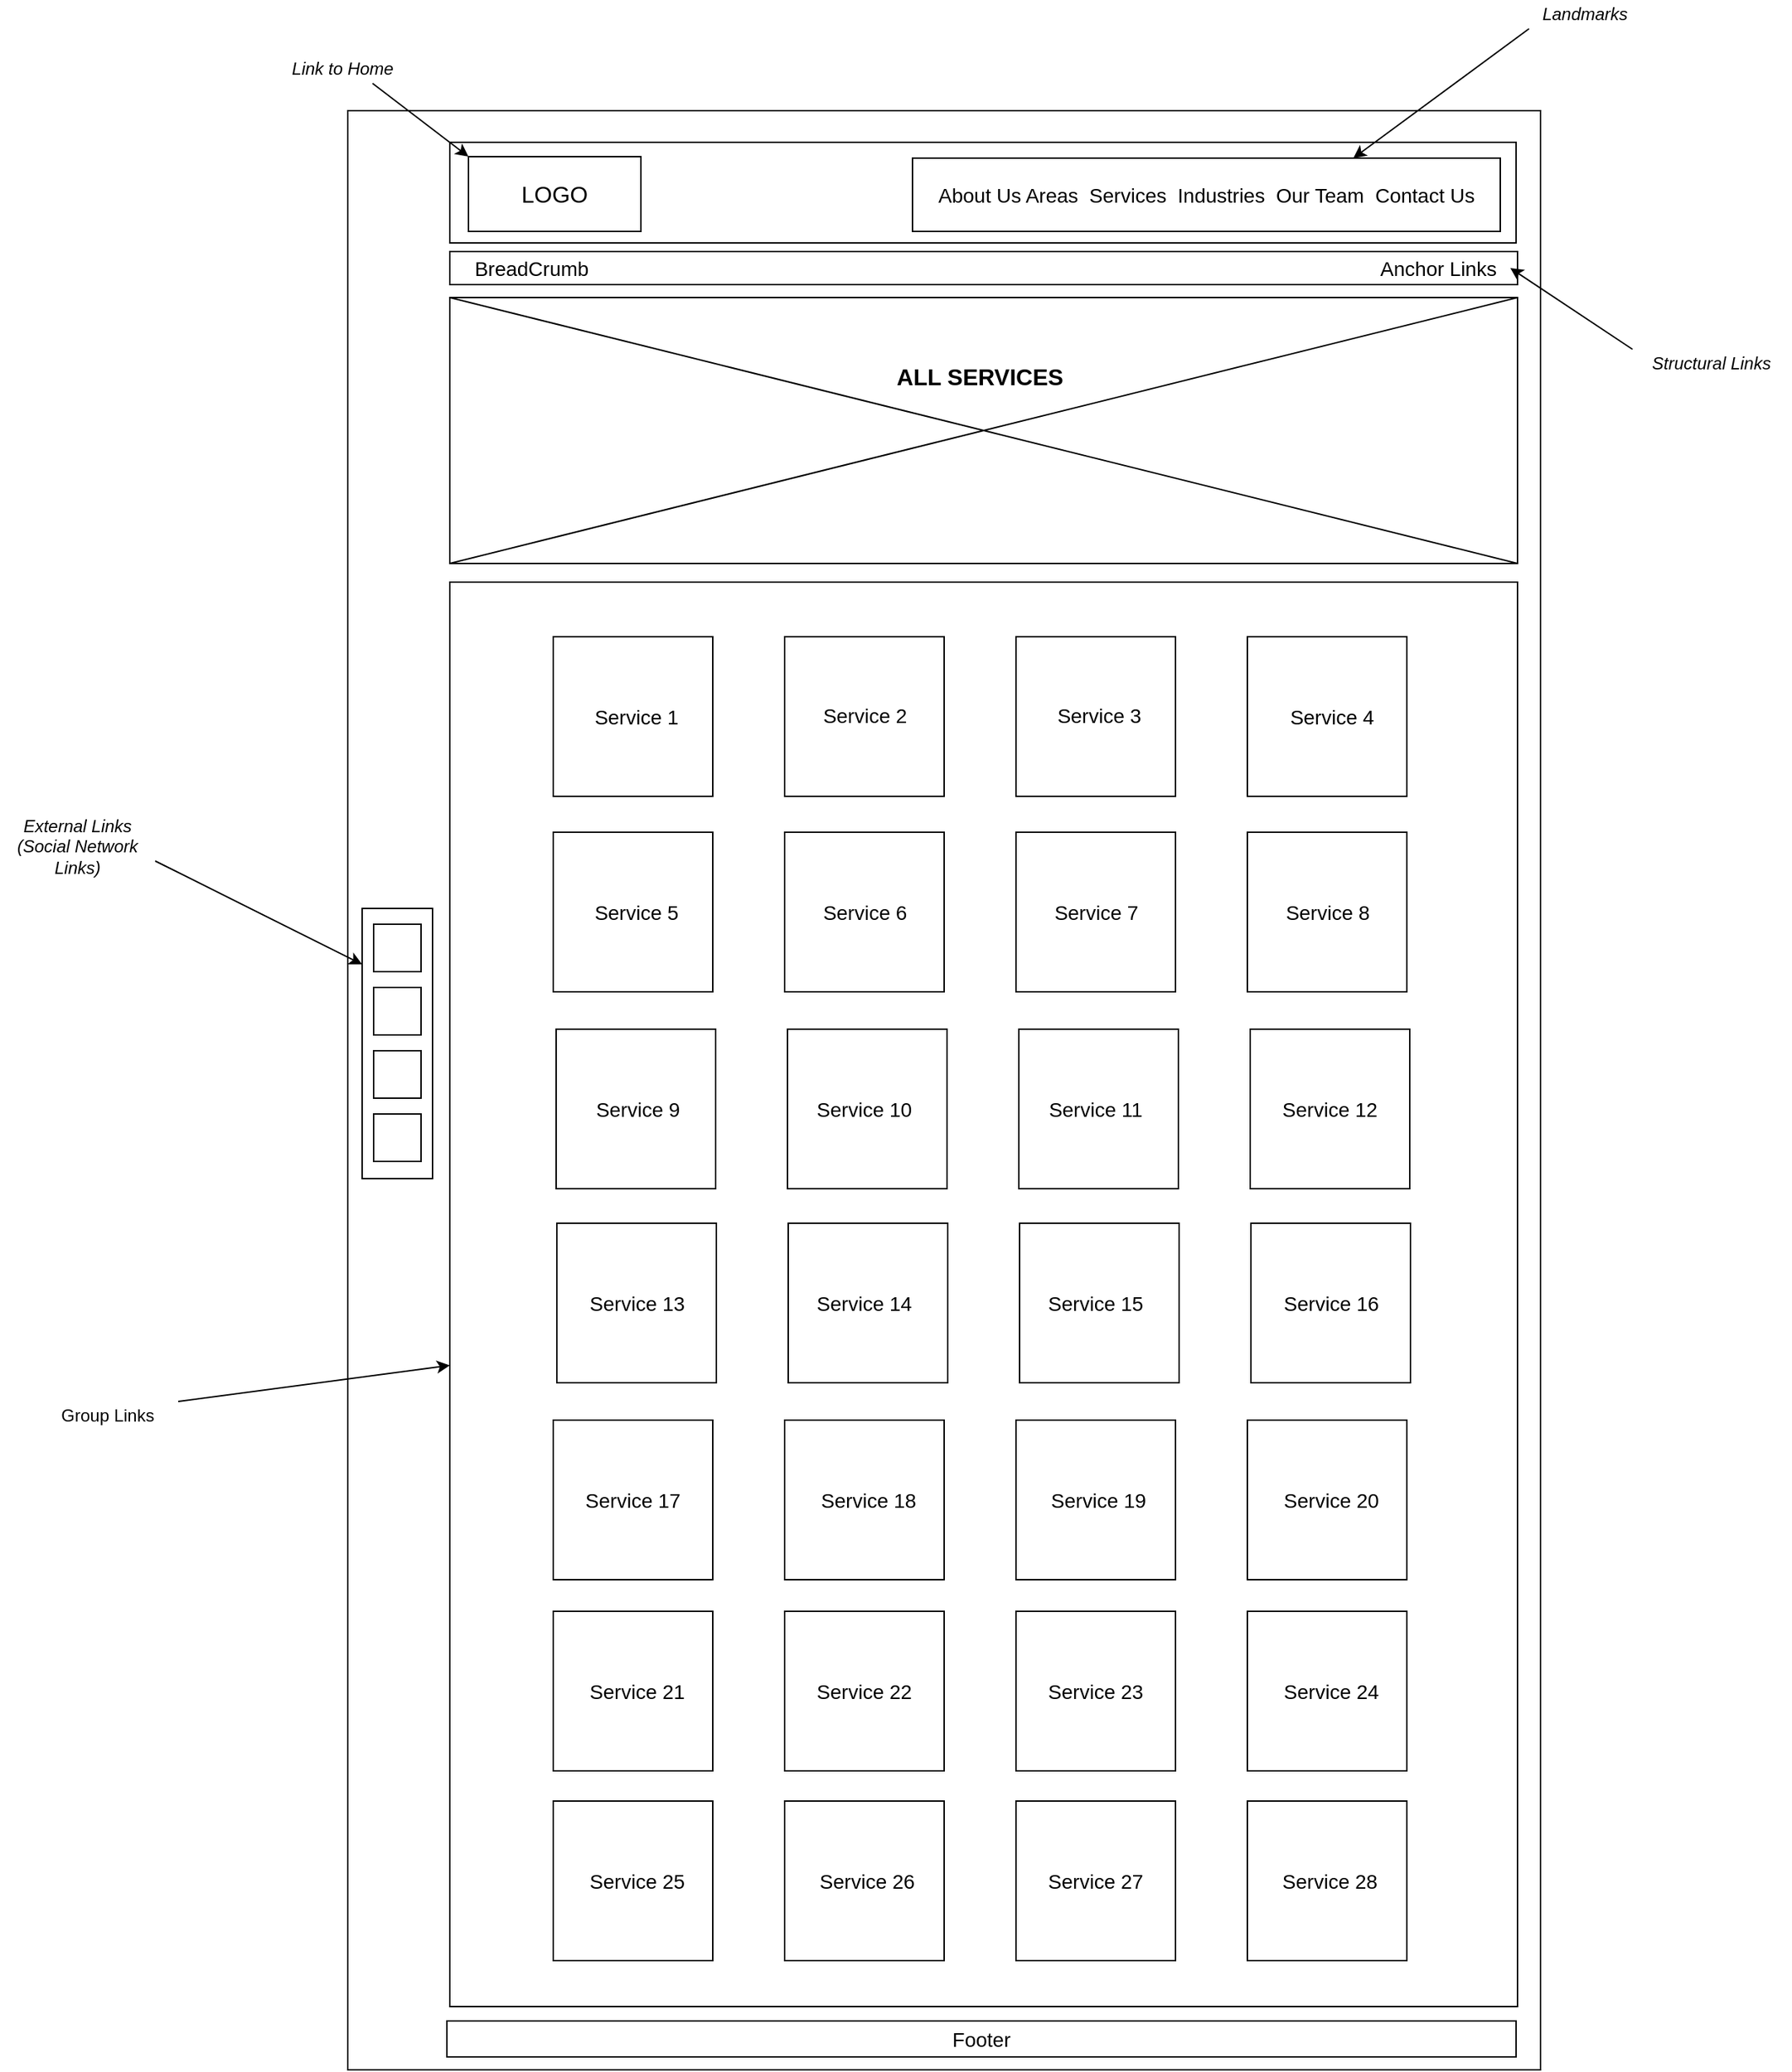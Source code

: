 <mxfile version="14.8.5" type="device"><diagram id="a87UVaZ-Os5_UeMNdmMl" name="Page-1"><mxGraphModel dx="1750" dy="1097" grid="0" gridSize="10" guides="1" tooltips="1" connect="1" arrows="1" fold="1" page="0" pageScale="1" pageWidth="850" pageHeight="1100" math="0" shadow="0"><root><mxCell id="0"/><mxCell id="1" parent="0"/><mxCell id="JYEP-GPGzD1MRdvZy-1S-18" value="" style="rounded=0;whiteSpace=wrap;html=1;fillColor=none;" parent="1" vertex="1"><mxGeometry x="14" y="-75" width="830" height="1363" as="geometry"/></mxCell><mxCell id="JYEP-GPGzD1MRdvZy-1S-19" value="" style="rounded=0;whiteSpace=wrap;html=1;fillColor=none;" parent="1" vertex="1"><mxGeometry x="85" y="-53" width="742" height="70" as="geometry"/></mxCell><mxCell id="JYEP-GPGzD1MRdvZy-1S-20" value="&lt;font style=&quot;font-size: 16px&quot;&gt;LOGO&lt;/font&gt;" style="rounded=0;whiteSpace=wrap;html=1;fillColor=none;" parent="1" vertex="1"><mxGeometry x="98" y="-43" width="120" height="52" as="geometry"/></mxCell><mxCell id="JYEP-GPGzD1MRdvZy-1S-21" value="" style="rounded=0;whiteSpace=wrap;html=1;strokeColor=#000000;fillColor=none;" parent="1" vertex="1"><mxGeometry x="407" y="-42" width="409" height="51" as="geometry"/></mxCell><mxCell id="JYEP-GPGzD1MRdvZy-1S-22" value="&lt;font style=&quot;font-size: 14px&quot;&gt;About Us Areas&amp;nbsp; Services&amp;nbsp; Industries&amp;nbsp; &lt;/font&gt;&lt;font style=&quot;font-size: 14px&quot;&gt;Our Team&amp;nbsp; Contact Us&lt;/font&gt;" style="text;html=1;strokeColor=none;fillColor=none;align=left;verticalAlign=middle;whiteSpace=wrap;rounded=0;" parent="1" vertex="1"><mxGeometry x="423" y="-26.5" width="379" height="20" as="geometry"/></mxCell><mxCell id="JYEP-GPGzD1MRdvZy-1S-23" value="&lt;i&gt;Landmarks&lt;/i&gt;" style="text;html=1;strokeColor=none;fillColor=none;align=center;verticalAlign=middle;whiteSpace=wrap;rounded=0;" parent="1" vertex="1"><mxGeometry x="836" y="-152" width="78" height="20" as="geometry"/></mxCell><mxCell id="JYEP-GPGzD1MRdvZy-1S-24" value="" style="endArrow=classic;html=1;entryX=0.75;entryY=0;entryDx=0;entryDy=0;exitX=0;exitY=1;exitDx=0;exitDy=0;" parent="1" source="JYEP-GPGzD1MRdvZy-1S-23" target="JYEP-GPGzD1MRdvZy-1S-21" edge="1"><mxGeometry width="50" height="50" relative="1" as="geometry"><mxPoint x="879" y="-68" as="sourcePoint"/><mxPoint x="929" y="-118" as="targetPoint"/></mxGeometry></mxCell><mxCell id="JYEP-GPGzD1MRdvZy-1S-25" value="" style="endArrow=classic;html=1;entryX=0;entryY=0;entryDx=0;entryDy=0;exitX=0.75;exitY=1;exitDx=0;exitDy=0;" parent="1" source="JYEP-GPGzD1MRdvZy-1S-26" target="JYEP-GPGzD1MRdvZy-1S-20" edge="1"><mxGeometry width="50" height="50" relative="1" as="geometry"><mxPoint x="18" y="-91.0" as="sourcePoint"/><mxPoint x="68" y="-141" as="targetPoint"/></mxGeometry></mxCell><mxCell id="JYEP-GPGzD1MRdvZy-1S-26" value="&lt;i&gt;Link to Home&lt;/i&gt;" style="text;html=1;strokeColor=none;fillColor=none;align=center;verticalAlign=middle;whiteSpace=wrap;rounded=0;" parent="1" vertex="1"><mxGeometry x="-31" y="-114" width="83" height="20" as="geometry"/></mxCell><mxCell id="JYEP-GPGzD1MRdvZy-1S-27" value="" style="rounded=0;whiteSpace=wrap;html=1;fillColor=none;strokeColor=#000000;" parent="1" vertex="1"><mxGeometry x="85" y="23" width="743" height="23" as="geometry"/></mxCell><mxCell id="JYEP-GPGzD1MRdvZy-1S-28" value="&lt;font style=&quot;font-size: 14px&quot;&gt;Anchor Links&lt;/font&gt;" style="text;html=1;strokeColor=none;fillColor=none;align=center;verticalAlign=middle;whiteSpace=wrap;rounded=0;" parent="1" vertex="1"><mxGeometry x="723" y="26.5" width="100" height="16" as="geometry"/></mxCell><mxCell id="JYEP-GPGzD1MRdvZy-1S-29" value="&lt;i&gt;Structural Links&lt;/i&gt;" style="text;html=1;strokeColor=none;fillColor=none;align=center;verticalAlign=middle;whiteSpace=wrap;rounded=0;" parent="1" vertex="1"><mxGeometry x="908" y="91" width="110" height="20" as="geometry"/></mxCell><mxCell id="JYEP-GPGzD1MRdvZy-1S-30" value="" style="endArrow=classic;html=1;entryX=1;entryY=0.5;entryDx=0;entryDy=0;exitX=0;exitY=0;exitDx=0;exitDy=0;" parent="1" source="JYEP-GPGzD1MRdvZy-1S-29" target="JYEP-GPGzD1MRdvZy-1S-28" edge="1"><mxGeometry width="50" height="50" relative="1" as="geometry"><mxPoint x="-22" y="32.0" as="sourcePoint"/><mxPoint x="28" y="-18" as="targetPoint"/></mxGeometry></mxCell><mxCell id="JYEP-GPGzD1MRdvZy-1S-31" value="" style="rounded=0;whiteSpace=wrap;html=1;fillColor=none;strokeColor=#000000;" parent="1" vertex="1"><mxGeometry x="85" y="55" width="743" height="185" as="geometry"/></mxCell><mxCell id="JYEP-GPGzD1MRdvZy-1S-32" value="" style="endArrow=none;html=1;entryX=0;entryY=0;entryDx=0;entryDy=0;exitX=1;exitY=1;exitDx=0;exitDy=0;" parent="1" source="JYEP-GPGzD1MRdvZy-1S-31" target="JYEP-GPGzD1MRdvZy-1S-31" edge="1"><mxGeometry width="50" height="50" relative="1" as="geometry"><mxPoint x="494" y="106" as="sourcePoint"/><mxPoint x="544" y="56" as="targetPoint"/></mxGeometry></mxCell><mxCell id="JYEP-GPGzD1MRdvZy-1S-33" value="" style="endArrow=none;html=1;entryX=1;entryY=0;entryDx=0;entryDy=0;exitX=0;exitY=1;exitDx=0;exitDy=0;" parent="1" source="JYEP-GPGzD1MRdvZy-1S-31" target="JYEP-GPGzD1MRdvZy-1S-31" edge="1"><mxGeometry width="50" height="50" relative="1" as="geometry"><mxPoint x="494" y="106" as="sourcePoint"/><mxPoint x="544" y="56" as="targetPoint"/></mxGeometry></mxCell><mxCell id="JYEP-GPGzD1MRdvZy-1S-34" value="&lt;b&gt;&lt;font style=&quot;font-size: 16px&quot;&gt;ALL SERVICES&lt;br&gt;&lt;/font&gt;&lt;/b&gt;" style="text;html=1;strokeColor=none;fillColor=none;align=center;verticalAlign=middle;whiteSpace=wrap;rounded=0;" parent="1" vertex="1"><mxGeometry x="388" y="100" width="132" height="20" as="geometry"/></mxCell><mxCell id="JYEP-GPGzD1MRdvZy-1S-53" value="&lt;font style=&quot;font-size: 14px&quot;&gt;Footer&lt;/font&gt;" style="rounded=0;whiteSpace=wrap;html=1;strokeColor=#000000;fillColor=none;" parent="1" vertex="1"><mxGeometry x="83" y="1254" width="744" height="25" as="geometry"/></mxCell><mxCell id="JYEP-GPGzD1MRdvZy-1S-54" value="" style="rounded=0;whiteSpace=wrap;html=1;strokeColor=#000000;fillColor=none;" parent="1" vertex="1"><mxGeometry x="24" y="480" width="49" height="188" as="geometry"/></mxCell><mxCell id="JYEP-GPGzD1MRdvZy-1S-55" value="" style="whiteSpace=wrap;html=1;aspect=fixed;strokeColor=#000000;fillColor=none;" parent="1" vertex="1"><mxGeometry x="32" y="491" width="33" height="33" as="geometry"/></mxCell><mxCell id="JYEP-GPGzD1MRdvZy-1S-56" value="" style="whiteSpace=wrap;html=1;aspect=fixed;strokeColor=#000000;fillColor=none;" parent="1" vertex="1"><mxGeometry x="32" y="535" width="33" height="33" as="geometry"/></mxCell><mxCell id="JYEP-GPGzD1MRdvZy-1S-57" value="" style="whiteSpace=wrap;html=1;aspect=fixed;strokeColor=#000000;fillColor=none;" parent="1" vertex="1"><mxGeometry x="32" y="579" width="33" height="33" as="geometry"/></mxCell><mxCell id="JYEP-GPGzD1MRdvZy-1S-58" value="" style="whiteSpace=wrap;html=1;aspect=fixed;strokeColor=#000000;fillColor=none;" parent="1" vertex="1"><mxGeometry x="32" y="623" width="33" height="33" as="geometry"/></mxCell><mxCell id="JYEP-GPGzD1MRdvZy-1S-59" value="&lt;i&gt;External Links (Social Network Links)&lt;/i&gt;" style="text;html=1;strokeColor=none;fillColor=none;align=center;verticalAlign=middle;whiteSpace=wrap;rounded=0;" parent="1" vertex="1"><mxGeometry x="-228" y="427" width="108" height="20" as="geometry"/></mxCell><mxCell id="JYEP-GPGzD1MRdvZy-1S-60" value="" style="endArrow=classic;html=1;entryX=0;entryY=0.207;entryDx=0;entryDy=0;entryPerimeter=0;exitX=1;exitY=1;exitDx=0;exitDy=0;" parent="1" source="JYEP-GPGzD1MRdvZy-1S-59" target="JYEP-GPGzD1MRdvZy-1S-54" edge="1"><mxGeometry width="50" height="50" relative="1" as="geometry"><mxPoint x="-111" y="602.0" as="sourcePoint"/><mxPoint x="-61" y="552" as="targetPoint"/></mxGeometry></mxCell><mxCell id="JYEP-GPGzD1MRdvZy-1S-61" value="Group Links" style="text;html=1;strokeColor=none;fillColor=none;align=center;verticalAlign=middle;whiteSpace=wrap;rounded=0;" parent="1" vertex="1"><mxGeometry x="-202" y="823" width="98" height="20" as="geometry"/></mxCell><mxCell id="JYEP-GPGzD1MRdvZy-1S-70" value="" style="whiteSpace=wrap;html=1;aspect=fixed;" parent="1" vertex="1"><mxGeometry x="157" y="291" width="111" height="111" as="geometry"/></mxCell><mxCell id="JYEP-GPGzD1MRdvZy-1S-71" value="" style="whiteSpace=wrap;html=1;aspect=fixed;" parent="1" vertex="1"><mxGeometry x="318" y="291" width="111" height="111" as="geometry"/></mxCell><mxCell id="JYEP-GPGzD1MRdvZy-1S-72" value="" style="whiteSpace=wrap;html=1;aspect=fixed;" parent="1" vertex="1"><mxGeometry x="479" y="291" width="111" height="111" as="geometry"/></mxCell><mxCell id="JYEP-GPGzD1MRdvZy-1S-73" value="" style="whiteSpace=wrap;html=1;aspect=fixed;" parent="1" vertex="1"><mxGeometry x="640" y="291" width="111" height="111" as="geometry"/></mxCell><mxCell id="JYEP-GPGzD1MRdvZy-1S-75" value="" style="whiteSpace=wrap;html=1;aspect=fixed;" parent="1" vertex="1"><mxGeometry x="157" y="427" width="111" height="111" as="geometry"/></mxCell><mxCell id="JYEP-GPGzD1MRdvZy-1S-76" value="" style="whiteSpace=wrap;html=1;aspect=fixed;" parent="1" vertex="1"><mxGeometry x="318" y="427" width="111" height="111" as="geometry"/></mxCell><mxCell id="JYEP-GPGzD1MRdvZy-1S-77" value="" style="whiteSpace=wrap;html=1;aspect=fixed;" parent="1" vertex="1"><mxGeometry x="479" y="427" width="111" height="111" as="geometry"/></mxCell><mxCell id="JYEP-GPGzD1MRdvZy-1S-78" value="" style="whiteSpace=wrap;html=1;aspect=fixed;" parent="1" vertex="1"><mxGeometry x="640" y="427" width="111" height="111" as="geometry"/></mxCell><mxCell id="JYEP-GPGzD1MRdvZy-1S-79" value="" style="whiteSpace=wrap;html=1;aspect=fixed;" parent="1" vertex="1"><mxGeometry x="159" y="564" width="111" height="111" as="geometry"/></mxCell><mxCell id="JYEP-GPGzD1MRdvZy-1S-80" value="" style="whiteSpace=wrap;html=1;aspect=fixed;" parent="1" vertex="1"><mxGeometry x="320" y="564" width="111" height="111" as="geometry"/></mxCell><mxCell id="JYEP-GPGzD1MRdvZy-1S-81" value="" style="whiteSpace=wrap;html=1;aspect=fixed;" parent="1" vertex="1"><mxGeometry x="481" y="564" width="111" height="111" as="geometry"/></mxCell><mxCell id="JYEP-GPGzD1MRdvZy-1S-82" value="" style="whiteSpace=wrap;html=1;aspect=fixed;" parent="1" vertex="1"><mxGeometry x="642" y="564" width="111" height="111" as="geometry"/></mxCell><mxCell id="JYEP-GPGzD1MRdvZy-1S-83" value="" style="whiteSpace=wrap;html=1;aspect=fixed;" parent="1" vertex="1"><mxGeometry x="159.5" y="699" width="111" height="111" as="geometry"/></mxCell><mxCell id="JYEP-GPGzD1MRdvZy-1S-84" value="" style="whiteSpace=wrap;html=1;aspect=fixed;" parent="1" vertex="1"><mxGeometry x="320.5" y="699" width="111" height="111" as="geometry"/></mxCell><mxCell id="JYEP-GPGzD1MRdvZy-1S-85" value="" style="whiteSpace=wrap;html=1;aspect=fixed;" parent="1" vertex="1"><mxGeometry x="481.5" y="699" width="111" height="111" as="geometry"/></mxCell><mxCell id="JYEP-GPGzD1MRdvZy-1S-86" value="" style="whiteSpace=wrap;html=1;aspect=fixed;" parent="1" vertex="1"><mxGeometry x="642.5" y="699" width="111" height="111" as="geometry"/></mxCell><mxCell id="JYEP-GPGzD1MRdvZy-1S-87" value="" style="whiteSpace=wrap;html=1;aspect=fixed;" parent="1" vertex="1"><mxGeometry x="157" y="836" width="111" height="111" as="geometry"/></mxCell><mxCell id="JYEP-GPGzD1MRdvZy-1S-88" value="" style="whiteSpace=wrap;html=1;aspect=fixed;" parent="1" vertex="1"><mxGeometry x="318" y="836" width="111" height="111" as="geometry"/></mxCell><mxCell id="JYEP-GPGzD1MRdvZy-1S-89" value="" style="whiteSpace=wrap;html=1;aspect=fixed;" parent="1" vertex="1"><mxGeometry x="479" y="836" width="111" height="111" as="geometry"/></mxCell><mxCell id="JYEP-GPGzD1MRdvZy-1S-90" value="" style="whiteSpace=wrap;html=1;aspect=fixed;" parent="1" vertex="1"><mxGeometry x="640" y="836" width="111" height="111" as="geometry"/></mxCell><mxCell id="JYEP-GPGzD1MRdvZy-1S-91" value="" style="whiteSpace=wrap;html=1;aspect=fixed;" parent="1" vertex="1"><mxGeometry x="157" y="969" width="111" height="111" as="geometry"/></mxCell><mxCell id="JYEP-GPGzD1MRdvZy-1S-92" value="" style="whiteSpace=wrap;html=1;aspect=fixed;" parent="1" vertex="1"><mxGeometry x="318" y="969" width="111" height="111" as="geometry"/></mxCell><mxCell id="JYEP-GPGzD1MRdvZy-1S-93" value="" style="whiteSpace=wrap;html=1;aspect=fixed;" parent="1" vertex="1"><mxGeometry x="479" y="969" width="111" height="111" as="geometry"/></mxCell><mxCell id="JYEP-GPGzD1MRdvZy-1S-94" value="" style="whiteSpace=wrap;html=1;aspect=fixed;" parent="1" vertex="1"><mxGeometry x="640" y="969" width="111" height="111" as="geometry"/></mxCell><mxCell id="JYEP-GPGzD1MRdvZy-1S-95" value="" style="whiteSpace=wrap;html=1;aspect=fixed;" parent="1" vertex="1"><mxGeometry x="157" y="1101" width="111" height="111" as="geometry"/></mxCell><mxCell id="JYEP-GPGzD1MRdvZy-1S-96" value="" style="whiteSpace=wrap;html=1;aspect=fixed;" parent="1" vertex="1"><mxGeometry x="318" y="1101" width="111" height="111" as="geometry"/></mxCell><mxCell id="JYEP-GPGzD1MRdvZy-1S-97" value="" style="whiteSpace=wrap;html=1;aspect=fixed;" parent="1" vertex="1"><mxGeometry x="479" y="1101" width="111" height="111" as="geometry"/></mxCell><mxCell id="JYEP-GPGzD1MRdvZy-1S-98" value="" style="whiteSpace=wrap;html=1;aspect=fixed;" parent="1" vertex="1"><mxGeometry x="640" y="1101" width="111" height="111" as="geometry"/></mxCell><mxCell id="JYEP-GPGzD1MRdvZy-1S-99" value="" style="rounded=0;whiteSpace=wrap;html=1;fillColor=none;" parent="1" vertex="1"><mxGeometry x="85" y="253" width="743" height="991" as="geometry"/></mxCell><mxCell id="JYEP-GPGzD1MRdvZy-1S-101" value="&lt;font style=&quot;font-size: 14px&quot;&gt;Service 1&lt;/font&gt;" style="text;html=1;strokeColor=none;fillColor=none;align=center;verticalAlign=middle;whiteSpace=wrap;rounded=0;" parent="1" vertex="1"><mxGeometry x="181.75" y="336.5" width="65.5" height="20" as="geometry"/></mxCell><mxCell id="JYEP-GPGzD1MRdvZy-1S-103" value="&lt;font style=&quot;font-size: 14px&quot;&gt;Service 2&lt;br&gt;&lt;/font&gt;" style="text;html=1;strokeColor=none;fillColor=none;align=center;verticalAlign=middle;whiteSpace=wrap;rounded=0;" parent="1" vertex="1"><mxGeometry x="341" y="336" width="65.5" height="20" as="geometry"/></mxCell><mxCell id="JYEP-GPGzD1MRdvZy-1S-104" value="&lt;font style=&quot;font-size: 14px&quot;&gt;Service 3&lt;br&gt;&lt;/font&gt;" style="text;html=1;strokeColor=none;fillColor=none;align=center;verticalAlign=middle;whiteSpace=wrap;rounded=0;" parent="1" vertex="1"><mxGeometry x="504.25" y="336" width="65.5" height="20" as="geometry"/></mxCell><mxCell id="JYEP-GPGzD1MRdvZy-1S-105" value="&lt;font style=&quot;font-size: 14px&quot;&gt;Service 4&lt;br&gt;&lt;/font&gt;" style="text;html=1;strokeColor=none;fillColor=none;align=center;verticalAlign=middle;whiteSpace=wrap;rounded=0;" parent="1" vertex="1"><mxGeometry x="666" y="337" width="65.5" height="20" as="geometry"/></mxCell><mxCell id="JYEP-GPGzD1MRdvZy-1S-106" value="&lt;font style=&quot;font-size: 14px&quot;&gt;Service 5&lt;br&gt;&lt;/font&gt;" style="text;html=1;strokeColor=none;fillColor=none;align=center;verticalAlign=middle;whiteSpace=wrap;rounded=0;" parent="1" vertex="1"><mxGeometry x="181.75" y="472.5" width="65.5" height="20" as="geometry"/></mxCell><mxCell id="JYEP-GPGzD1MRdvZy-1S-108" value="&lt;font style=&quot;font-size: 14px&quot;&gt;Service 6&lt;br&gt;&lt;/font&gt;" style="text;html=1;strokeColor=none;fillColor=none;align=center;verticalAlign=middle;whiteSpace=wrap;rounded=0;" parent="1" vertex="1"><mxGeometry x="341" y="473" width="65.5" height="20" as="geometry"/></mxCell><mxCell id="JYEP-GPGzD1MRdvZy-1S-109" value="&lt;font style=&quot;font-size: 14px&quot;&gt;Service 7&lt;br&gt;&lt;/font&gt;" style="text;html=1;strokeColor=none;fillColor=none;align=center;verticalAlign=middle;whiteSpace=wrap;rounded=0;" parent="1" vertex="1"><mxGeometry x="502" y="473" width="65.5" height="20" as="geometry"/></mxCell><mxCell id="JYEP-GPGzD1MRdvZy-1S-110" value="&lt;font style=&quot;font-size: 14px&quot;&gt;Service 8&lt;br&gt;&lt;/font&gt;" style="text;html=1;strokeColor=none;fillColor=none;align=center;verticalAlign=middle;whiteSpace=wrap;rounded=0;" parent="1" vertex="1"><mxGeometry x="663" y="473" width="65.5" height="20" as="geometry"/></mxCell><mxCell id="JYEP-GPGzD1MRdvZy-1S-111" value="&lt;font style=&quot;font-size: 14px&quot;&gt;Service 9&lt;br&gt;&lt;/font&gt;" style="text;html=1;strokeColor=none;fillColor=none;align=center;verticalAlign=middle;whiteSpace=wrap;rounded=0;" parent="1" vertex="1"><mxGeometry x="183" y="610" width="65.5" height="20" as="geometry"/></mxCell><mxCell id="JYEP-GPGzD1MRdvZy-1S-112" value="&lt;font style=&quot;font-size: 14px&quot;&gt;Service 10&lt;br&gt;&lt;/font&gt;" style="text;html=1;strokeColor=none;fillColor=none;align=center;verticalAlign=middle;whiteSpace=wrap;rounded=0;" parent="1" vertex="1"><mxGeometry x="337" y="610" width="73" height="20" as="geometry"/></mxCell><mxCell id="JYEP-GPGzD1MRdvZy-1S-114" value="&lt;div&gt;&lt;font style=&quot;font-size: 14px&quot;&gt;Service 11&lt;/font&gt;&lt;/div&gt;" style="text;html=1;strokeColor=none;fillColor=none;align=center;verticalAlign=middle;whiteSpace=wrap;rounded=0;" parent="1" vertex="1"><mxGeometry x="498" y="610" width="73" height="20" as="geometry"/></mxCell><mxCell id="JYEP-GPGzD1MRdvZy-1S-115" value="&lt;font style=&quot;font-size: 14px&quot;&gt;Service 12&lt;/font&gt;" style="text;html=1;strokeColor=none;fillColor=none;align=center;verticalAlign=middle;whiteSpace=wrap;rounded=0;" parent="1" vertex="1"><mxGeometry x="661" y="610" width="73" height="20" as="geometry"/></mxCell><mxCell id="JYEP-GPGzD1MRdvZy-1S-116" value="&lt;font style=&quot;font-size: 14px&quot;&gt;Service 13&lt;/font&gt;" style="text;html=1;strokeColor=none;fillColor=none;align=center;verticalAlign=middle;whiteSpace=wrap;rounded=0;" parent="1" vertex="1"><mxGeometry x="179" y="745" width="73" height="20" as="geometry"/></mxCell><mxCell id="JYEP-GPGzD1MRdvZy-1S-117" value="&lt;font style=&quot;font-size: 14px&quot;&gt;Service 14&lt;/font&gt;" style="text;html=1;strokeColor=none;fillColor=none;align=center;verticalAlign=middle;whiteSpace=wrap;rounded=0;" parent="1" vertex="1"><mxGeometry x="337" y="745" width="73" height="20" as="geometry"/></mxCell><mxCell id="JYEP-GPGzD1MRdvZy-1S-118" value="&lt;font style=&quot;font-size: 14px&quot;&gt;Service 15&lt;/font&gt;" style="text;html=1;strokeColor=none;fillColor=none;align=center;verticalAlign=middle;whiteSpace=wrap;rounded=0;" parent="1" vertex="1"><mxGeometry x="498" y="745" width="73" height="20" as="geometry"/></mxCell><mxCell id="JYEP-GPGzD1MRdvZy-1S-119" value="&lt;font style=&quot;font-size: 14px&quot;&gt;Service 16&lt;/font&gt;" style="text;html=1;strokeColor=none;fillColor=none;align=center;verticalAlign=middle;whiteSpace=wrap;rounded=0;" parent="1" vertex="1"><mxGeometry x="662" y="745" width="73" height="20" as="geometry"/></mxCell><mxCell id="JYEP-GPGzD1MRdvZy-1S-120" value="&lt;font style=&quot;font-size: 14px&quot;&gt;Service 17&lt;/font&gt;" style="text;html=1;strokeColor=none;fillColor=none;align=center;verticalAlign=middle;whiteSpace=wrap;rounded=0;" parent="1" vertex="1"><mxGeometry x="176" y="882" width="73" height="20" as="geometry"/></mxCell><mxCell id="JYEP-GPGzD1MRdvZy-1S-121" value="&lt;font style=&quot;font-size: 14px&quot;&gt;Service 18&lt;/font&gt;" style="text;html=1;strokeColor=none;fillColor=none;align=center;verticalAlign=middle;whiteSpace=wrap;rounded=0;" parent="1" vertex="1"><mxGeometry x="340" y="882" width="73" height="20" as="geometry"/></mxCell><mxCell id="JYEP-GPGzD1MRdvZy-1S-122" value="&lt;font style=&quot;font-size: 14px&quot;&gt;Service 19&lt;/font&gt;" style="text;html=1;strokeColor=none;fillColor=none;align=center;verticalAlign=middle;whiteSpace=wrap;rounded=0;" parent="1" vertex="1"><mxGeometry x="500" y="882" width="73" height="20" as="geometry"/></mxCell><mxCell id="JYEP-GPGzD1MRdvZy-1S-123" value="&lt;font style=&quot;font-size: 14px&quot;&gt;Service 20&lt;br&gt;&lt;/font&gt;" style="text;html=1;strokeColor=none;fillColor=none;align=center;verticalAlign=middle;whiteSpace=wrap;rounded=0;" parent="1" vertex="1"><mxGeometry x="662" y="882" width="73" height="20" as="geometry"/></mxCell><mxCell id="JYEP-GPGzD1MRdvZy-1S-124" value="&lt;font style=&quot;font-size: 14px&quot;&gt;Service 21&lt;br&gt;&lt;/font&gt;" style="text;html=1;strokeColor=none;fillColor=none;align=center;verticalAlign=middle;whiteSpace=wrap;rounded=0;" parent="1" vertex="1"><mxGeometry x="179" y="1015" width="73" height="20" as="geometry"/></mxCell><mxCell id="JYEP-GPGzD1MRdvZy-1S-125" value="&lt;font style=&quot;font-size: 14px&quot;&gt;Service 22&lt;br&gt;&lt;/font&gt;" style="text;html=1;strokeColor=none;fillColor=none;align=center;verticalAlign=middle;whiteSpace=wrap;rounded=0;" parent="1" vertex="1"><mxGeometry x="337" y="1015" width="73" height="20" as="geometry"/></mxCell><mxCell id="JYEP-GPGzD1MRdvZy-1S-126" value="&lt;font style=&quot;font-size: 14px&quot;&gt;Service 23&lt;br&gt;&lt;/font&gt;" style="text;html=1;strokeColor=none;fillColor=none;align=center;verticalAlign=middle;whiteSpace=wrap;rounded=0;" parent="1" vertex="1"><mxGeometry x="498" y="1015" width="73" height="20" as="geometry"/></mxCell><mxCell id="JYEP-GPGzD1MRdvZy-1S-127" value="&lt;font style=&quot;font-size: 14px&quot;&gt;Service 24&lt;br&gt;&lt;/font&gt;" style="text;html=1;strokeColor=none;fillColor=none;align=center;verticalAlign=middle;whiteSpace=wrap;rounded=0;" parent="1" vertex="1"><mxGeometry x="662" y="1015" width="73" height="20" as="geometry"/></mxCell><mxCell id="JYEP-GPGzD1MRdvZy-1S-128" value="&lt;font style=&quot;font-size: 14px&quot;&gt;Service 25&lt;br&gt;&lt;/font&gt;" style="text;html=1;strokeColor=none;fillColor=none;align=center;verticalAlign=middle;whiteSpace=wrap;rounded=0;" parent="1" vertex="1"><mxGeometry x="179" y="1147" width="73" height="20" as="geometry"/></mxCell><mxCell id="JYEP-GPGzD1MRdvZy-1S-129" value="&lt;font style=&quot;font-size: 14px&quot;&gt;Service 26&lt;br&gt;&lt;/font&gt;" style="text;html=1;strokeColor=none;fillColor=none;align=center;verticalAlign=middle;whiteSpace=wrap;rounded=0;" parent="1" vertex="1"><mxGeometry x="339" y="1147" width="73" height="20" as="geometry"/></mxCell><mxCell id="JYEP-GPGzD1MRdvZy-1S-130" value="&lt;font style=&quot;font-size: 14px&quot;&gt;Service 27&lt;br&gt;&lt;/font&gt;" style="text;html=1;strokeColor=none;fillColor=none;align=center;verticalAlign=middle;whiteSpace=wrap;rounded=0;" parent="1" vertex="1"><mxGeometry x="498" y="1147" width="73" height="20" as="geometry"/></mxCell><mxCell id="JYEP-GPGzD1MRdvZy-1S-131" value="&lt;font style=&quot;font-size: 14px&quot;&gt;Service 28&lt;br&gt;&lt;/font&gt;" style="text;html=1;strokeColor=none;fillColor=none;align=center;verticalAlign=middle;whiteSpace=wrap;rounded=0;" parent="1" vertex="1"><mxGeometry x="661" y="1147" width="73" height="20" as="geometry"/></mxCell><mxCell id="8QTnzvuH4--8LG7pbw9X-1" value="&lt;div&gt;&lt;font style=&quot;font-size: 14px&quot;&gt;BreadCrumb&lt;/font&gt;&lt;/div&gt;" style="text;html=1;strokeColor=none;fillColor=none;align=center;verticalAlign=middle;whiteSpace=wrap;rounded=0;" parent="1" vertex="1"><mxGeometry x="92" y="26.5" width="100" height="16" as="geometry"/></mxCell><mxCell id="152nw0R2NlfHeva5Feqv-1" value="" style="endArrow=classic;html=1;exitX=1;exitY=0;exitDx=0;exitDy=0;" edge="1" parent="1" source="JYEP-GPGzD1MRdvZy-1S-61" target="JYEP-GPGzD1MRdvZy-1S-99"><mxGeometry width="50" height="50" relative="1" as="geometry"><mxPoint x="370" y="557" as="sourcePoint"/><mxPoint x="420" y="507" as="targetPoint"/></mxGeometry></mxCell></root></mxGraphModel></diagram></mxfile>